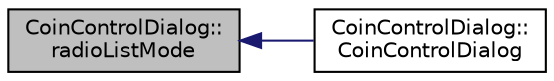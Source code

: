 digraph "CoinControlDialog::radioListMode"
{
  edge [fontname="Helvetica",fontsize="10",labelfontname="Helvetica",labelfontsize="10"];
  node [fontname="Helvetica",fontsize="10",shape=record];
  rankdir="LR";
  Node358 [label="CoinControlDialog::\lradioListMode",height=0.2,width=0.4,color="black", fillcolor="grey75", style="filled", fontcolor="black"];
  Node358 -> Node359 [dir="back",color="midnightblue",fontsize="10",style="solid",fontname="Helvetica"];
  Node359 [label="CoinControlDialog::\lCoinControlDialog",height=0.2,width=0.4,color="black", fillcolor="white", style="filled",URL="$dd/dfb/class_coin_control_dialog.html#a0945e59c25f956fdab199dbaf252eff5"];
}
